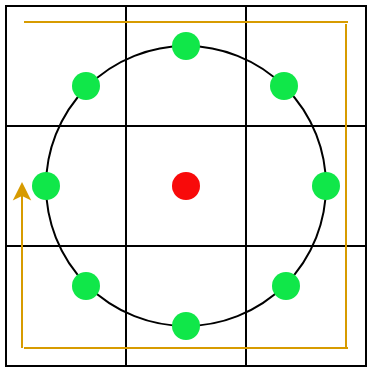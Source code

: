 <mxfile version="17.4.1" type="github"><diagram id="Soe2nYPh7bfexue2vZF4" name="Page-1"><mxGraphModel dx="270" dy="577" grid="0" gridSize="10" guides="1" tooltips="1" connect="1" arrows="1" fold="1" page="1" pageScale="1" pageWidth="827" pageHeight="1169" math="0" shadow="0"><root><mxCell id="0"/><mxCell id="1" parent="0"/><mxCell id="JcH0aLoMBovaH--TIXSA-1" value="" style="shape=table;html=1;whiteSpace=wrap;startSize=0;container=1;collapsible=0;childLayout=tableLayout;" vertex="1" parent="1"><mxGeometry x="320" y="240" width="180" height="180" as="geometry"/></mxCell><mxCell id="JcH0aLoMBovaH--TIXSA-2" value="" style="shape=tableRow;horizontal=0;startSize=0;swimlaneHead=0;swimlaneBody=0;top=0;left=0;bottom=0;right=0;collapsible=0;dropTarget=0;fillColor=none;points=[[0,0.5],[1,0.5]];portConstraint=eastwest;" vertex="1" parent="JcH0aLoMBovaH--TIXSA-1"><mxGeometry width="180" height="60" as="geometry"/></mxCell><mxCell id="JcH0aLoMBovaH--TIXSA-3" value="" style="shape=partialRectangle;html=1;whiteSpace=wrap;connectable=0;fillColor=none;top=0;left=0;bottom=0;right=0;overflow=hidden;" vertex="1" parent="JcH0aLoMBovaH--TIXSA-2"><mxGeometry width="60" height="60" as="geometry"><mxRectangle width="60" height="60" as="alternateBounds"/></mxGeometry></mxCell><mxCell id="JcH0aLoMBovaH--TIXSA-4" value="" style="shape=partialRectangle;html=1;whiteSpace=wrap;connectable=0;fillColor=none;top=0;left=0;bottom=0;right=0;overflow=hidden;" vertex="1" parent="JcH0aLoMBovaH--TIXSA-2"><mxGeometry x="60" width="60" height="60" as="geometry"><mxRectangle width="60" height="60" as="alternateBounds"/></mxGeometry></mxCell><mxCell id="JcH0aLoMBovaH--TIXSA-5" value="" style="shape=partialRectangle;html=1;whiteSpace=wrap;connectable=0;fillColor=none;top=0;left=0;bottom=0;right=0;overflow=hidden;" vertex="1" parent="JcH0aLoMBovaH--TIXSA-2"><mxGeometry x="120" width="60" height="60" as="geometry"><mxRectangle width="60" height="60" as="alternateBounds"/></mxGeometry></mxCell><mxCell id="JcH0aLoMBovaH--TIXSA-6" value="" style="shape=tableRow;horizontal=0;startSize=0;swimlaneHead=0;swimlaneBody=0;top=0;left=0;bottom=0;right=0;collapsible=0;dropTarget=0;fillColor=none;points=[[0,0.5],[1,0.5]];portConstraint=eastwest;" vertex="1" parent="JcH0aLoMBovaH--TIXSA-1"><mxGeometry y="60" width="180" height="60" as="geometry"/></mxCell><mxCell id="JcH0aLoMBovaH--TIXSA-7" value="" style="shape=partialRectangle;html=1;whiteSpace=wrap;connectable=0;fillColor=none;top=0;left=0;bottom=0;right=0;overflow=hidden;" vertex="1" parent="JcH0aLoMBovaH--TIXSA-6"><mxGeometry width="60" height="60" as="geometry"><mxRectangle width="60" height="60" as="alternateBounds"/></mxGeometry></mxCell><mxCell id="JcH0aLoMBovaH--TIXSA-8" value="" style="shape=partialRectangle;html=1;whiteSpace=wrap;connectable=0;fillColor=none;top=0;left=0;bottom=0;right=0;overflow=hidden;" vertex="1" parent="JcH0aLoMBovaH--TIXSA-6"><mxGeometry x="60" width="60" height="60" as="geometry"><mxRectangle width="60" height="60" as="alternateBounds"/></mxGeometry></mxCell><mxCell id="JcH0aLoMBovaH--TIXSA-9" value="" style="shape=partialRectangle;html=1;whiteSpace=wrap;connectable=0;fillColor=none;top=0;left=0;bottom=0;right=0;overflow=hidden;" vertex="1" parent="JcH0aLoMBovaH--TIXSA-6"><mxGeometry x="120" width="60" height="60" as="geometry"><mxRectangle width="60" height="60" as="alternateBounds"/></mxGeometry></mxCell><mxCell id="JcH0aLoMBovaH--TIXSA-10" value="" style="shape=tableRow;horizontal=0;startSize=0;swimlaneHead=0;swimlaneBody=0;top=0;left=0;bottom=0;right=0;collapsible=0;dropTarget=0;fillColor=none;points=[[0,0.5],[1,0.5]];portConstraint=eastwest;" vertex="1" parent="JcH0aLoMBovaH--TIXSA-1"><mxGeometry y="120" width="180" height="60" as="geometry"/></mxCell><mxCell id="JcH0aLoMBovaH--TIXSA-11" value="" style="shape=partialRectangle;html=1;whiteSpace=wrap;connectable=0;fillColor=none;top=0;left=0;bottom=0;right=0;overflow=hidden;" vertex="1" parent="JcH0aLoMBovaH--TIXSA-10"><mxGeometry width="60" height="60" as="geometry"><mxRectangle width="60" height="60" as="alternateBounds"/></mxGeometry></mxCell><mxCell id="JcH0aLoMBovaH--TIXSA-12" value="" style="shape=partialRectangle;html=1;whiteSpace=wrap;connectable=0;fillColor=none;top=0;left=0;bottom=0;right=0;overflow=hidden;" vertex="1" parent="JcH0aLoMBovaH--TIXSA-10"><mxGeometry x="60" width="60" height="60" as="geometry"><mxRectangle width="60" height="60" as="alternateBounds"/></mxGeometry></mxCell><mxCell id="JcH0aLoMBovaH--TIXSA-13" value="" style="shape=partialRectangle;html=1;whiteSpace=wrap;connectable=0;fillColor=none;top=0;left=0;bottom=0;right=0;overflow=hidden;pointerEvents=1;" vertex="1" parent="JcH0aLoMBovaH--TIXSA-10"><mxGeometry x="120" width="60" height="60" as="geometry"><mxRectangle width="60" height="60" as="alternateBounds"/></mxGeometry></mxCell><mxCell id="JcH0aLoMBovaH--TIXSA-14" value="" style="ellipse;whiteSpace=wrap;html=1;aspect=fixed;fillColor=none;" vertex="1" parent="1"><mxGeometry x="340" y="260" width="140" height="140" as="geometry"/></mxCell><mxCell id="JcH0aLoMBovaH--TIXSA-15" value="" style="shape=waypoint;sketch=0;fillStyle=solid;size=6;pointerEvents=1;points=[];fillColor=#0CE7D1;resizable=0;rotatable=0;perimeter=centerPerimeter;snapToPoint=1;strokeWidth=5;strokeColor=#10E749;" vertex="1" parent="1"><mxGeometry x="390" y="240" width="40" height="40" as="geometry"/></mxCell><mxCell id="JcH0aLoMBovaH--TIXSA-17" value="" style="shape=waypoint;sketch=0;fillStyle=solid;size=6;pointerEvents=1;points=[];fillColor=#0CE7D1;resizable=0;rotatable=0;perimeter=centerPerimeter;snapToPoint=1;strokeWidth=5;strokeColor=#10E749;" vertex="1" parent="1"><mxGeometry x="390" y="380" width="40" height="40" as="geometry"/></mxCell><mxCell id="JcH0aLoMBovaH--TIXSA-18" value="" style="shape=waypoint;sketch=0;fillStyle=solid;size=6;pointerEvents=1;points=[];fillColor=#0CE7D1;resizable=0;rotatable=0;perimeter=centerPerimeter;snapToPoint=1;strokeWidth=5;strokeColor=#10E749;" vertex="1" parent="1"><mxGeometry x="460" y="310" width="40" height="40" as="geometry"/></mxCell><mxCell id="JcH0aLoMBovaH--TIXSA-19" value="" style="shape=waypoint;sketch=0;fillStyle=solid;size=6;pointerEvents=1;points=[];fillColor=#0CE7D1;resizable=0;rotatable=0;perimeter=centerPerimeter;snapToPoint=1;strokeWidth=5;strokeColor=#10E749;" vertex="1" parent="1"><mxGeometry x="320" y="310" width="40" height="40" as="geometry"/></mxCell><mxCell id="JcH0aLoMBovaH--TIXSA-20" value="" style="shape=waypoint;sketch=0;fillStyle=solid;size=6;pointerEvents=1;points=[];fillColor=#0CE7D1;resizable=0;rotatable=0;perimeter=centerPerimeter;snapToPoint=1;strokeWidth=5;strokeColor=#10E749;" vertex="1" parent="1"><mxGeometry x="439" y="260" width="40" height="40" as="geometry"/></mxCell><mxCell id="JcH0aLoMBovaH--TIXSA-21" value="" style="shape=waypoint;sketch=0;fillStyle=solid;size=6;pointerEvents=1;points=[];fillColor=#0CE7D1;resizable=0;rotatable=0;perimeter=centerPerimeter;snapToPoint=1;strokeWidth=5;strokeColor=#10E749;" vertex="1" parent="1"><mxGeometry x="440" y="360" width="40" height="40" as="geometry"/></mxCell><mxCell id="JcH0aLoMBovaH--TIXSA-22" value="" style="shape=waypoint;sketch=0;fillStyle=solid;size=6;pointerEvents=1;points=[];fillColor=#0CE7D1;resizable=0;rotatable=0;perimeter=centerPerimeter;snapToPoint=1;strokeWidth=5;strokeColor=#10E749;" vertex="1" parent="1"><mxGeometry x="340" y="360" width="40" height="40" as="geometry"/></mxCell><mxCell id="JcH0aLoMBovaH--TIXSA-23" value="" style="shape=waypoint;sketch=0;fillStyle=solid;size=6;pointerEvents=1;points=[];fillColor=#0CE7D1;resizable=0;rotatable=0;perimeter=centerPerimeter;snapToPoint=1;strokeWidth=5;strokeColor=#10E749;" vertex="1" parent="1"><mxGeometry x="340" y="260" width="40" height="40" as="geometry"/></mxCell><mxCell id="JcH0aLoMBovaH--TIXSA-29" value="" style="shape=waypoint;sketch=0;fillStyle=solid;size=6;pointerEvents=1;points=[];fillColor=#F80A0A;resizable=0;rotatable=0;perimeter=centerPerimeter;snapToPoint=1;strokeWidth=5;strokeColor=#F80A0A;" vertex="1" parent="1"><mxGeometry x="390" y="310" width="40" height="40" as="geometry"/></mxCell><mxCell id="JcH0aLoMBovaH--TIXSA-30" value="" style="endArrow=none;html=1;rounded=0;fillColor=#ffe6cc;strokeColor=#d79b00;" edge="1" parent="1"><mxGeometry width="50" height="50" relative="1" as="geometry"><mxPoint x="329" y="248" as="sourcePoint"/><mxPoint x="491" y="248" as="targetPoint"/></mxGeometry></mxCell><mxCell id="JcH0aLoMBovaH--TIXSA-31" value="" style="endArrow=none;html=1;rounded=0;fillColor=#ffe6cc;strokeColor=#d79b00;" edge="1" parent="1"><mxGeometry width="50" height="50" relative="1" as="geometry"><mxPoint x="329" y="411" as="sourcePoint"/><mxPoint x="491" y="411" as="targetPoint"/></mxGeometry></mxCell><mxCell id="JcH0aLoMBovaH--TIXSA-32" value="" style="endArrow=none;html=1;rounded=0;fillColor=#ffe6cc;strokeColor=#d79b00;" edge="1" parent="1"><mxGeometry width="50" height="50" relative="1" as="geometry"><mxPoint x="490" y="249" as="sourcePoint"/><mxPoint x="490" y="411" as="targetPoint"/></mxGeometry></mxCell><mxCell id="JcH0aLoMBovaH--TIXSA-33" value="" style="endArrow=classic;html=1;rounded=0;endFill=1;fillColor=#ffe6cc;strokeColor=#d79b00;" edge="1" parent="1"><mxGeometry width="50" height="50" relative="1" as="geometry"><mxPoint x="328" y="411" as="sourcePoint"/><mxPoint x="328" y="328" as="targetPoint"/></mxGeometry></mxCell></root></mxGraphModel></diagram></mxfile>